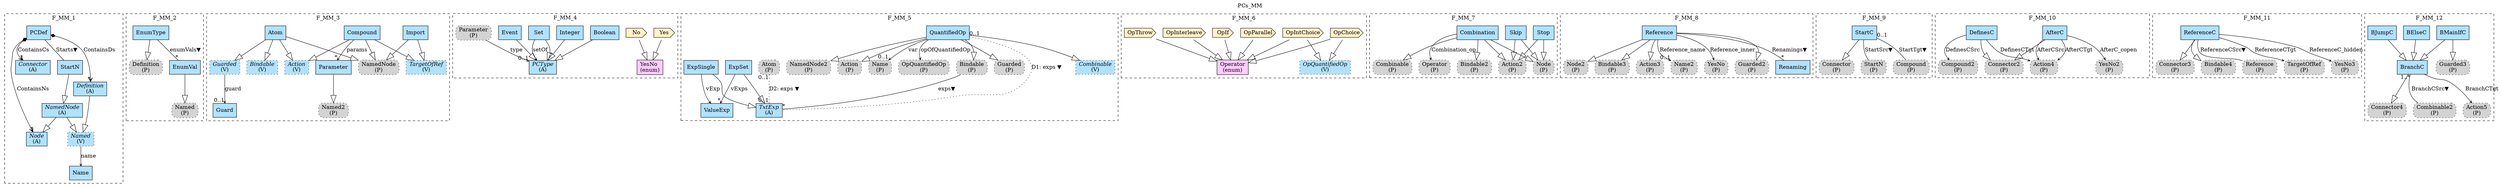 digraph {graph[label=PCs_MM,labelloc=tl,labelfontsize=12];
subgraph cluster_F_MM_1{style=dashed;label=F_MM_1;
"Node"[shape=record,fillcolor=lightskyblue1,style = filled,label=<{<I>Node</I><br/>(A)}>];
"NamedNode"[shape=record,fillcolor=lightskyblue1,style = filled,label=<{<I>NamedNode</I><br/>(A)}>];
"PCDef"[shape=record,fillcolor=lightskyblue1,style = filled,label="PCDef"];
"Named"[shape=record,fillcolor=lightskyblue1,style ="filled,dotted",label=<{<I>Named</I><br/>(V)}>];
"Connector"[shape=record,fillcolor=lightskyblue1,style = filled,label=<{<I>Connector</I><br/>(A)}>];
"Name"[shape=record,fillcolor=lightskyblue1,style = filled,label="Name"];
"StartN"[shape=record,fillcolor=lightskyblue1,style = filled,label="StartN"];
"Definition"[shape=record,fillcolor=lightskyblue1,style = filled,label=<{<I>Definition</I><br/>(A)}>];

"StartN"->"NamedNode"[arrowhead=onormal,arrowsize=2.0];
"NamedNode"->"Node"[arrowhead=onormal,arrowsize=2.0];
"NamedNode"->"Named"[arrowhead=onormal,arrowsize=2.0];
"Definition"->"Named"[arrowhead=onormal,arrowsize=2.0];
"Named"->"Name"[label="name",arrowhead=vee,headlabel="",arrowsize=.5];
"PCDef"->"Node"[label="ContainsNs",arrowhead=vee,arrowtail=diamond,dir=both,headlabel="*"];
"PCDef"->"Connector"[label="ContainsCs",arrowhead=vee,arrowtail=diamond,dir=both,headlabel="*"];
"PCDef"->"Definition"[label="ContainsDs",arrowhead=vee,arrowtail=diamond,dir=both,headlabel="*"];
"PCDef"->"StartN"[label="Starts▼",dir=none,taillabel="",headlabel=""];

}
subgraph cluster_F_MM_2{style=dashed;label=F_MM_2;
"PDefinition"[shape=box,fillcolor=lightgray,style ="rounded,filled,dotted",label=<Definition<br/>(P)>];
"PNamed"[shape=box,fillcolor=lightgray,style ="rounded,filled,dotted",label=<Named<br/>(P)>];
"EnumType"[shape=record,fillcolor=lightskyblue1,style = filled,label="EnumType"];
"EnumVal"[shape=record,fillcolor=lightskyblue1,style = filled,label="EnumVal"];

"EnumType"->"PDefinition"[arrowhead=onormal,arrowsize=2.0];
"EnumVal"->"PNamed"[arrowhead=onormal,arrowsize=2.0];
"EnumType"->"EnumVal"[label="enumVals▼",dir=none,taillabel="",headlabel="*"];

}


subgraph cluster_F_MM_3{style=dashed;label=F_MM_3;
"PNamedNode"[shape=box,fillcolor=lightgray,style ="rounded,filled,dotted",label=<NamedNode<br/>(P)>];
"PNamed2"[shape=box,fillcolor=lightgray,style ="rounded,filled,dotted",label=<Named2<br/>(P)>];
"Import"[shape=record,fillcolor=lightskyblue1,style = filled,label="Import"];
"Compound"[shape=record,fillcolor=lightskyblue1,style = filled,label="Compound"];
"Atom"[shape=record,fillcolor=lightskyblue1,style = filled,label="Atom"];
"Guard"[shape=record,fillcolor=lightskyblue1,style = filled,label="Guard"];
"Action"[shape=record,fillcolor=lightskyblue1,style ="filled,dotted",label=<{<I>Action</I><br/>(V)}>];
"TargetOfRef"[shape=record,fillcolor=lightskyblue1,style ="filled,dotted",label=<{<I>TargetOfRef</I><br/>(V)}>];
"Guarded"[shape=record,fillcolor=lightskyblue1,style ="filled,dotted",label=<{<I>Guarded</I><br/>(V)}>];
"Bindable"[shape=record,fillcolor=lightskyblue1,style ="filled,dotted",label=<{<I>Bindable</I><br/>(V)}>];
"Parameter"[shape=record,fillcolor=lightskyblue1,style = filled,label="Parameter"];

"Import"->"PNamedNode"[arrowhead=onormal,arrowsize=2.0];
"Compound"->"PNamedNode"[arrowhead=onormal,arrowsize=2.0];
"Atom"->"PNamedNode"[arrowhead=onormal,arrowsize=2.0];
"Import"->"TargetOfRef"[arrowhead=onormal,arrowsize=2.0];
"Compound"->"TargetOfRef"[arrowhead=onormal,arrowsize=2.0];
"Atom"->"Action"[arrowhead=onormal,arrowsize=2.0];
"Atom"->"Guarded"[arrowhead=onormal,arrowsize=2.0];
"Compound"->"Action"[arrowhead=onormal,arrowsize=2.0];
"Atom"->"Bindable"[arrowhead=onormal,arrowsize=2.0];
"Compound"->"Parameter"[label="params",arrowhead=vee,headlabel="*",arrowsize=.5];
"Guarded"->"Guard"[label="guard",arrowhead=vee,headlabel="0..1",arrowsize=.5];
"Parameter"->"PNamed2"[arrowhead=onormal,arrowsize=2.0];

}


subgraph cluster_F_MM_4{style=dashed;label=F_MM_4;
"PParameter"[shape=box,fillcolor=lightgray,style ="rounded,filled,dotted",label=<Parameter<br/>(P)>];
"PCType"[shape=record,fillcolor=lightskyblue1,style = filled,label=<{<I>PCType</I><br/>(A)}>];
"YesNo"[shape=record,fillcolor="#FFCCFF",style = filled,label="YesNo\l(enum)"];
"VYes"[shape=cds,fillcolor="#FFF2CC",style = filled,label="Yes"];
"VNo"[shape=cds,fillcolor="#FFF2CC",style = filled,label="No"];
"Boolean"[shape=record,fillcolor=lightskyblue1,style = filled,label="Boolean"];
"Integer"[shape=record,fillcolor=lightskyblue1,style = filled,label="Integer"];
"Event"[shape=record,fillcolor=lightskyblue1,style = filled,label="Event"];
"Set"[shape=record,fillcolor=lightskyblue1,style = filled,label="Set"];

"VYes"->"YesNo"[arrowhead=onormal,arrowsize=2.0];
"VNo"->"YesNo"[arrowhead=onormal,arrowsize=2.0];
"Boolean"->"PCType"[arrowhead=onormal,arrowsize=2.0];
"Integer"->"PCType"[arrowhead=onormal,arrowsize=2.0];
"Event"->"PCType"[arrowhead=onormal,arrowsize=2.0];
"Set"->"PCType"[arrowhead=onormal,arrowsize=2.0];
"Set"->"PCType"[label="setOf",arrowhead=vee,headlabel="",arrowsize=.5];
"PParameter"->"PCType"[label="type",arrowhead=vee,headlabel="0..1",arrowsize=.5];

}

subgraph cluster_F_MM_5{style=dashed;label=F_MM_5;
"QuantifiedOp"[shape=record,fillcolor=lightskyblue1,style = filled,label="QuantifiedOp"];
"PNamedNode2"[shape=box,fillcolor=lightgray,style ="rounded,filled,dotted",label=<NamedNode2<br/>(P)>];
"PAction"[shape=box,fillcolor=lightgray,style ="rounded,filled,dotted",label=<Action<br/>(P)>];
"PName"[shape=box,fillcolor=lightgray,style ="rounded,filled,dotted",label=<Name<br/>(P)>];
"POpQuantifiedOp"[shape=box,fillcolor=lightgray,style ="rounded,filled,dotted",label=<OpQuantifiedOp<br/>(P)>];
"PBindable"[shape=box,fillcolor=lightgray,style ="rounded,filled,dotted",label=<Bindable<br/>(P)>];
"PAtom"[shape=box,fillcolor=lightgray,style ="rounded,filled,dotted",label=<Atom<br/>(P)>];
"PGuarded"[shape=box,fillcolor=lightgray,style ="rounded,filled,dotted",label=<Guarded<br/>(P)>];
"TxtExp"[shape=record,fillcolor=lightskyblue1,style = filled,label=<{<I>TxtExp</I><br/>(A)}>];
"ExpSet"[shape=record,fillcolor=lightskyblue1,style = filled,label="ExpSet"];
"ExpSingle"[shape=record,fillcolor=lightskyblue1,style = filled,label="ExpSingle"];
"ValueExp"[shape=record,fillcolor=lightskyblue1,style = filled,label="ValueExp"];
"Combinable"[shape=record,fillcolor=lightskyblue1,style ="filled,dotted",label=<{<I>Combinable</I><br/>(V)}>];

"QuantifiedOp"->"PNamedNode2"[arrowhead=onormal,arrowsize=2.0];
"QuantifiedOp"->"PAction"[arrowhead=onormal,arrowsize=2.0];
"ExpSet"->"TxtExp"[arrowhead=onormal,arrowsize=2.0];
"ExpSingle"->"TxtExp"[arrowhead=onormal,arrowsize=2.0];
"QuantifiedOp"->"PBindable"[arrowhead=onormal,arrowsize=2.0];
"QuantifiedOp"->"PGuarded"[arrowhead=onormal,arrowsize=2.0];
"QuantifiedOp"->"Combinable"[arrowhead=onormal,arrowsize=2.0];
"QuantifiedOp"->"PName"[label="var",arrowhead=vee,headlabel="0..1",arrowsize=.5];
"ExpSet"->"ValueExp"[label="vExps",arrowhead=vee,headlabel="*",arrowsize=.5];
"ExpSingle"->"ValueExp"[label="vExp",arrowhead=vee,headlabel="",arrowsize=.5];
"QuantifiedOp"->"POpQuantifiedOp"[label="opOfQuantifiedOp",arrowhead=vee,headlabel="",arrowsize=.5];
"PBindable"->"TxtExp"[label="exps▼",dir=none,taillabel="",headlabel="*"];
"QuantifiedOp"->"TxtExp"[label="D1: exps ▼",dir=none,taillabel="0..1",headlabel="",style=dotted];
"PAtom"->"TxtExp"[label="D2: exps ▼",dir=none,taillabel="0..1",headlabel="0..1",style=dotted];

}







subgraph cluster_F_MM_6{style=dashed;label=F_MM_6;
"Operator"[shape=record,fillcolor="#FFCCFF",style = filled,label="Operator\l(enum)"];
"VOpChoice"[shape=cds,fillcolor="#FFF2CC",style = filled,label="OpChoice"];
"VOpIntChoice"[shape=cds,fillcolor="#FFF2CC",style = filled,label="OpIntChoice"];
"VOpParallel"[shape=cds,fillcolor="#FFF2CC",style = filled,label="OpParallel"];
"VOpIf"[shape=cds,fillcolor="#FFF2CC",style = filled,label="OpIf"];
"VOpInterleave"[shape=cds,fillcolor="#FFF2CC",style = filled,label="OpInterleave"];
"VOpThrow"[shape=cds,fillcolor="#FFF2CC",style = filled,label="OpThrow"];
"OpQuantifiedOp"[shape=record,fillcolor=lightskyblue1,style ="filled,dotted",label=<{<I>OpQuantifiedOp</I><br/>(V)}>];

"VOpChoice"->"Operator"[arrowhead=onormal,arrowsize=2.0];
"VOpIntChoice"->"Operator"[arrowhead=onormal,arrowsize=2.0];
"VOpParallel"->"Operator"[arrowhead=onormal,arrowsize=2.0];
"VOpIf"->"Operator"[arrowhead=onormal,arrowsize=2.0];
"VOpInterleave"->"Operator"[arrowhead=onormal,arrowsize=2.0];
"VOpThrow"->"Operator"[arrowhead=onormal,arrowsize=2.0];
"VOpChoice"->"OpQuantifiedOp"[arrowhead=onormal,arrowsize=2.0];
"VOpIntChoice"->"OpQuantifiedOp"[arrowhead=onormal,arrowsize=2.0];

}
subgraph cluster_F_MM_7{style=dashed;label=F_MM_7;
"PNode"[shape=box,fillcolor=lightgray,style ="rounded,filled,dotted",label=<Node<br/>(P)>];
"PAction2"[shape=box,fillcolor=lightgray,style ="rounded,filled,dotted",label=<Action2<br/>(P)>];
"POperator"[shape=box,fillcolor=lightgray,style ="rounded,filled,dotted",label=<Operator<br/>(P)>];
"PBindable2"[shape=box,fillcolor=lightgray,style ="rounded,filled,dotted",label=<Bindable2<br/>(P)>];
"PCombinable"[shape=box,fillcolor=lightgray,style ="rounded,filled,dotted",label=<Combinable<br/>(P)>];
"Stop"[shape=record,fillcolor=lightskyblue1,style = filled,label="Stop"];
"Skip"[shape=record,fillcolor=lightskyblue1,style = filled,label="Skip"];
"Combination"[shape=record,fillcolor=lightskyblue1,style = filled,label="Combination"];

"Stop"->"PNode"[arrowhead=onormal,arrowsize=2.0];
"Skip"->"PNode"[arrowhead=onormal,arrowsize=2.0];
"Combination"->"PNode"[arrowhead=onormal,arrowsize=2.0];
"Combination"->"PBindable2"[arrowhead=onormal,arrowsize=2.0];
"Stop"->"PAction2"[arrowhead=onormal,arrowsize=2.0];
"Skip"->"PAction2"[arrowhead=onormal,arrowsize=2.0];
"Combination"->"PCombinable"[arrowhead=onormal,arrowsize=2.0];
"Combination"->"PAction2"[arrowhead=onormal,arrowsize=2.0];
"Combination"->"POperator"[label="Combination_op",arrowhead=vee,headlabel="",arrowsize=.5];

}





subgraph cluster_F_MM_8{style=dashed;label=F_MM_8;
"PNode2"[shape=box,fillcolor=lightgray,style ="rounded,filled,dotted",label=<Node2<br/>(P)>];
"PBindable3"[shape=box,fillcolor=lightgray,style ="rounded,filled,dotted",label=<Bindable3<br/>(P)>];
"PAction3"[shape=box,fillcolor=lightgray,style ="rounded,filled,dotted",label=<Action3<br/>(P)>];
"PName2"[shape=box,fillcolor=lightgray,style ="rounded,filled,dotted",label=<Name2<br/>(P)>];
"PYesNo"[shape=box,fillcolor=lightgray,style ="rounded,filled,dotted",label=<YesNo<br/>(P)>];
"PGuarded2"[shape=box,fillcolor=lightgray,style ="rounded,filled,dotted",label=<Guarded2<br/>(P)>];
"Reference"[shape=record,fillcolor=lightskyblue1,style = filled,label="Reference"];
"Renaming"[shape=record,fillcolor=lightskyblue1,style = filled,label="Renaming"];

"Reference"->"PNode2"[arrowhead=onormal,arrowsize=2.0];
"Reference"->"PBindable3"[arrowhead=onormal,arrowsize=2.0];
"Reference"->"PAction3"[arrowhead=onormal,arrowsize=2.0];
"Reference"->"PGuarded2"[arrowhead=onormal,arrowsize=2.0];
"Reference"->"PName2"[label="Reference_name",arrowhead=vee,headlabel="0..1",arrowsize=.5];
"Reference"->"PYesNo"[label="Reference_inner",arrowhead=vee,headlabel="",arrowsize=.5];
"Reference"->"Renaming"[label="Renamings▼",dir=none,taillabel="",headlabel="*"];

}






subgraph cluster_F_MM_9{style=dashed;label=F_MM_9;
"PConnector"[shape=box,fillcolor=lightgray,style ="rounded,filled,dotted",label=<Connector<br/>(P)>];
"StartC"[shape=record,fillcolor=lightskyblue1,style = filled,label="StartC"];
"PStartN"[shape=box,fillcolor=lightgray,style ="rounded,filled,dotted",label=<StartN<br/>(P)>];
"PCompound"[shape=box,fillcolor=lightgray,style ="rounded,filled,dotted",label=<Compound<br/>(P)>];

"StartC"->"PConnector"[arrowhead=onormal,arrowsize=2.0];
"StartC"->"PStartN"[label="StartSrc▼",dir=none,taillabel="",headlabel=""];
"StartC"->"PCompound"[label="StartTgt▼",dir=none,taillabel="0..1",headlabel=""];

}



subgraph cluster_F_MM_10{style=dashed;label=F_MM_10;
"PConnector2"[shape=box,fillcolor=lightgray,style ="rounded,filled,dotted",label=<Connector2<br/>(P)>];
"AfterC"[shape=record,fillcolor=lightskyblue1,style = filled,label="AfterC"];
"DefinesC"[shape=record,fillcolor=lightskyblue1,style = filled,label="DefinesC"];
"PAction4"[shape=box,fillcolor=lightgray,style ="rounded,filled,dotted",label=<Action4<br/>(P)>];
"PCompound2"[shape=box,fillcolor=lightgray,style ="rounded,filled,dotted",label=<Compound2<br/>(P)>];
"PYesNo2"[shape=box,fillcolor=lightgray,style ="rounded,filled,dotted",label=<YesNo2<br/>(P)>];

"AfterC"->"PConnector2"[arrowhead=onormal,arrowsize=2.0];
"DefinesC"->"PConnector2"[arrowhead=onormal,arrowsize=2.0];
"AfterC"->"PAction4"[label="AfterCSrc",arrowhead=vee,headlabel="",arrowsize=.5];
"AfterC"->"PAction4"[label="AfterCTgt",arrowhead=vee,headlabel="",arrowsize=.5];
"DefinesC"->"PAction4"[label="DefinesCTgt",arrowhead=vee,headlabel="",arrowsize=.5];
"DefinesC"->"PCompound2"[label="DefinesCSrc",arrowhead=vee,headlabel="",arrowsize=.5];
"AfterC"->"PYesNo2"[label="AfterC_copen",arrowhead=vee,headlabel="",arrowsize=.5];

}




subgraph cluster_F_MM_11{style=dashed;label=F_MM_11;
"ReferenceC"[shape=record,fillcolor=lightskyblue1,style = filled,label="ReferenceC"];
"PConnector3"[shape=box,fillcolor=lightgray,style ="rounded,filled,dotted",label=<Connector3<br/>(P)>];
"PBindable4"[shape=box,fillcolor=lightgray,style ="rounded,filled,dotted",label=<Bindable4<br/>(P)>];
"PReference"[shape=box,fillcolor=lightgray,style ="rounded,filled,dotted",label=<Reference<br/>(P)>];
"PTargetOfRef"[shape=box,fillcolor=lightgray,style ="rounded,filled,dotted",label=<TargetOfRef<br/>(P)>];
"PYesNo3"[shape=box,fillcolor=lightgray,style ="rounded,filled,dotted",label=<YesNo3<br/>(P)>];

"ReferenceC"->"PConnector3"[arrowhead=onormal,arrowsize=2.0];
"ReferenceC"->"PBindable4"[arrowhead=onormal,arrowsize=2.0];
"ReferenceC"->"PReference"[label="ReferenceCSrc▼",dir=none,taillabel="",headlabel=""];
"ReferenceC"->"PTargetOfRef"[label="ReferenceCTgt",arrowhead=vee,headlabel="",arrowsize=.5];
"ReferenceC"->"PYesNo3"[label="ReferenceC_hidden",arrowhead=vee,headlabel="",arrowsize=.5];

}





subgraph cluster_F_MM_12{style=dashed;label=F_MM_12;
"PConnector4"[shape=box,fillcolor=lightgray,style ="rounded,filled,dotted",label=<Connector4<br/>(P)>];
"PCombinable2"[shape=box,fillcolor=lightgray,style ="rounded,filled,dotted",label=<Combinable2<br/>(P)>];
"PAction5"[shape=box,fillcolor=lightgray,style ="rounded,filled,dotted",label=<Action5<br/>(P)>];
"PGuarded3"[shape=box,fillcolor=lightgray,style ="rounded,filled,dotted",label=<Guarded3<br/>(P)>];
"BMainIfC"[shape=record,fillcolor=lightskyblue1,style = filled,label="BMainIfC"];
"BElseC"[shape=record,fillcolor=lightskyblue1,style = filled,label="BElseC"];
"BJumpC"[shape=record,fillcolor=lightskyblue1,style = filled,label="BJumpC"];
"BranchC"[shape=record,fillcolor=lightskyblue1,style = filled,label="BranchC"];

"BMainIfC"->"BranchC"[arrowhead=onormal,arrowsize=2.0];
"BMainIfC"->"PGuarded3"[arrowhead=onormal,arrowsize=2.0];
"BElseC"->"BranchC"[arrowhead=onormal,arrowsize=2.0];
"BJumpC"->"BranchC"[arrowhead=onormal,arrowsize=2.0];
"BranchC"->"PConnector4"[arrowhead=onormal,arrowsize=2.0];
"BranchC"->"PCombinable2"[label="BranchCSrc▼",dir=none,taillabel="1..*",headlabel=""];
"BranchC"->"PAction5"[label="BranchCTgt",arrowhead=vee,headlabel="",arrowsize=.5];

}




}